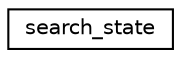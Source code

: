 digraph G
{
  edge [fontname="Helvetica",fontsize="10",labelfontname="Helvetica",labelfontsize="10"];
  node [fontname="Helvetica",fontsize="10",shape=record];
  rankdir="LR";
  Node1 [label="search_state",height=0.2,width=0.4,color="black", fillcolor="white", style="filled",URL="$structsearch__state.html"];
}
